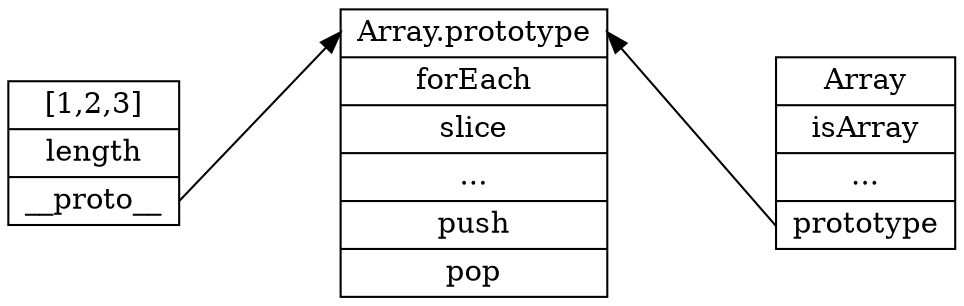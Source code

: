 digraph proto {

  // ###########################################################################
  graph [layout=circo];
  node  [shape="record"];
  edge  [label=""];

  // ###########################################################################
  an_array [label="{[1,2,3]|length|<p>__proto__}"];
  array [label="{Array|isArray|...|<p>prototype}"];
  prototype [label="{<name>Array.prototype|forEach|slice|...|push|pop}"];
  
  // ###########################################################################
  an_array:p -> prototype:name;
  array:p -> prototype:name;
}
